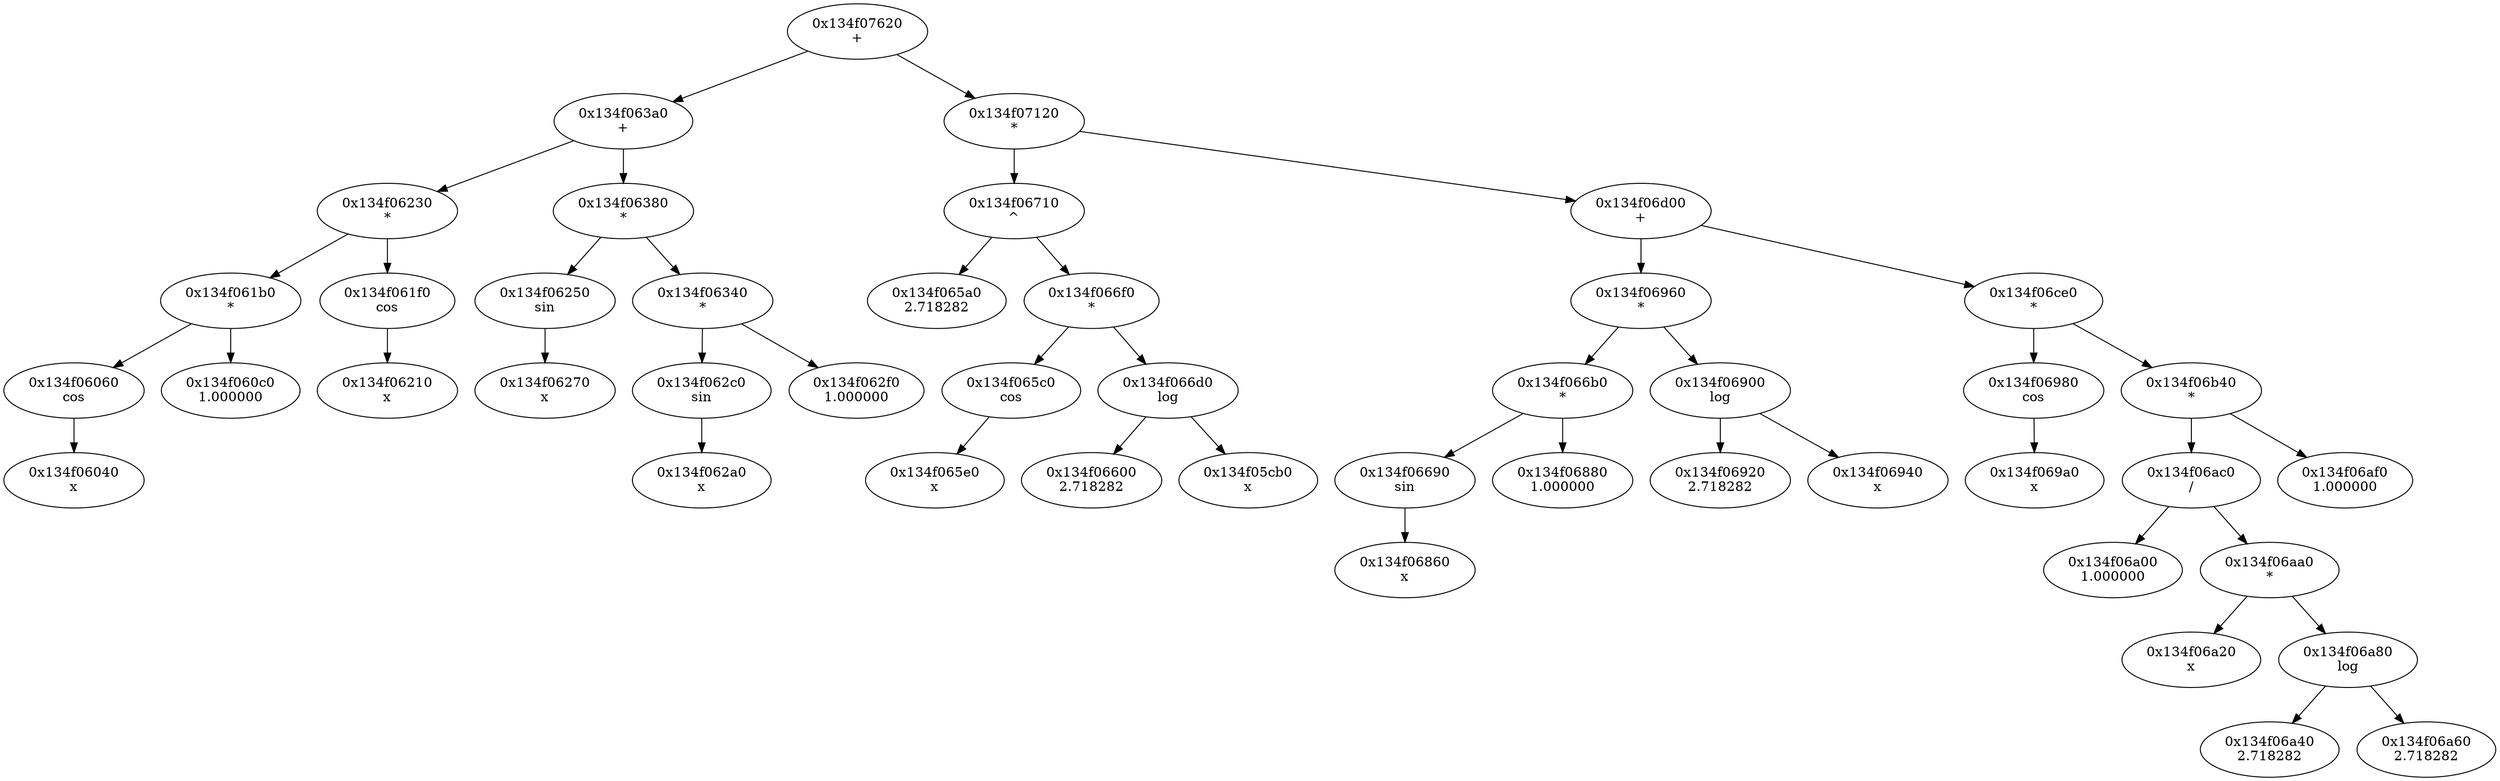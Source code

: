 digraph {
	graph [bb="0,0,2247.9,809.84"];
	node [label="\N"];
	"0x134f07620
+"	[height=0.80532,
		pos="771.23,780.85",
		width=1.7285];
	"0x134f063a0
+"	[height=0.80532,
		pos="559.23,686.87",
		width=1.7138];
	"0x134f07620
+" -> "0x134f063a0
+"	[pos="e,603.76,707.19 726.27,760.35 693.55,746.15 649.07,726.85 614.23,711.74"];
	"0x134f07120
*"	[height=0.80532,
		pos="912.23,686.87",
		width=1.7285];
	"0x134f07620
+" -> "0x134f07120
*"	[pos="e,876.66,711.07 806.81,756.64 825.09,744.71 847.57,730.05 867.06,717.33"];
	"0x134f06230
*"	[height=0.80532,
		pos="346.23,592.89",
		width=1.7285];
	"0x134f063a0
+" -> "0x134f06230
*"	[pos="e,391.08,613.26 514.31,666.48 481.46,652.29 436.7,632.96 401.63,617.81"];
	"0x134f06380
*"	[height=0.80532,
		pos="559.23,592.89",
		width=1.7285];
	"0x134f063a0
+" -> "0x134f06380
*"	[pos="e,559.23,622.3 559.23,657.52 559.23,650 559.23,641.74 559.23,633.74"];
	"0x134f061b0
*"	[height=0.80532,
		pos="204.23,498.91",
		width=1.7285];
	"0x134f06230
*" -> "0x134f061b0
*"	[pos="e,239.73,522.9 310.76,568.91 292.12,556.84 269.08,541.92 249.2,529.04"];
	"0x134f061f0
cos"	[height=0.80532,
		pos="346.23,498.91",
		width=1.6843];
	"0x134f06230
*" -> "0x134f061f0
cos"	[pos="e,346.23,528.32 346.23,563.54 346.23,556.02 346.23,547.76 346.23,539.75"];
	"0x134f06060
cos"	[height=0.80532,
		pos="62.225,404.92",
		width=1.7285];
	"0x134f061b0
*" -> "0x134f06060
cos"	[pos="e,97.732,428.92 168.76,474.93 150.12,462.86 127.08,447.94 107.2,435.06"];
	"0x134f060c0
1.000000"	[height=0.80532,
		pos="204.23,404.92",
		width=1.7138];
	"0x134f061b0
*" -> "0x134f060c0
1.000000"	[pos="e,204.23,434.34 204.23,469.56 204.23,462.04 204.23,453.78 204.23,445.77"];
	"0x134f06040
x"	[height=0.80532,
		pos="62.225,310.94",
		width=1.7285];
	"0x134f06060
cos" -> "0x134f06040
x"	[pos="e,62.225,340.35 62.225,375.57 62.225,368.06 62.225,359.79 62.225,351.79"];
	"0x134f06210
x"	[height=0.80532,
		pos="346.23,404.92",
		width=1.7285];
	"0x134f061f0
cos" -> "0x134f06210
x"	[pos="e,346.23,434.34 346.23,469.56 346.23,462.04 346.23,453.78 346.23,445.77"];
	"0x134f06250
sin"	[height=0.80532,
		pos="488.23,498.91",
		width=1.7285];
	"0x134f06380
*" -> "0x134f06250
sin"	[pos="e,508.72,526.45 538.69,565.28 531.48,555.94 523.26,545.29 515.57,535.34"];
	"0x134f06340
*"	[height=0.80532,
		pos="630.23,498.91",
		width=1.7285];
	"0x134f06380
*" -> "0x134f06340
*"	[pos="e,609.74,526.45 579.76,565.28 586.97,555.94 595.19,545.29 602.88,535.34"];
	"0x134f06270
x"	[height=0.80532,
		pos="488.23,404.92",
		width=1.7285];
	"0x134f06250
sin" -> "0x134f06270
x"	[pos="e,488.23,434.34 488.23,469.56 488.23,462.04 488.23,453.78 488.23,445.77"];
	"0x134f062c0
sin"	[height=0.80532,
		pos="630.23,404.92",
		width=1.7138];
	"0x134f06340
*" -> "0x134f062c0
sin"	[pos="e,630.23,434.34 630.23,469.56 630.23,462.04 630.23,453.78 630.23,445.77"];
	"0x134f062f0
1.000000"	[height=0.80532,
		pos="770.23,404.92",
		width=1.6843];
	"0x134f06340
*" -> "0x134f062f0
1.000000"	[pos="e,735.39,428.81 665.55,474.69 683.85,462.67 706.37,447.88 725.83,435.09"];
	"0x134f062a0
x"	[height=0.80532,
		pos="630.23,310.94",
		width=1.7138];
	"0x134f062c0
sin" -> "0x134f062a0
x"	[pos="e,630.23,340.35 630.23,375.57 630.23,368.06 630.23,359.79 630.23,351.79"];
	"0x134f06710
^"	[height=0.80532,
		pos="912.23,592.89",
		width=1.7285];
	"0x134f07120
*" -> "0x134f06710
^"	[pos="e,912.23,622.3 912.23,657.52 912.23,650 912.23,641.74 912.23,633.74"];
	"0x134f06d00
+"	[height=0.80532,
		pos="1479.2,592.89",
		width=1.7285];
	"0x134f07120
*" -> "0x134f06d00
+"	[pos="e,1421,603.33 970.77,676.37 1076.1,659.29 1297,623.45 1409.8,605.15"];
	"0x134f065a0
2.718282"	[height=0.80532,
		pos="842.23,498.91",
		width=1.7138];
	"0x134f06710
^" -> "0x134f065a0
2.718282"	[pos="e,862.43,526.45 891.98,565.28 884.87,555.94 876.76,545.29 869.19,535.34"];
	"0x134f066f0
*"	[height=0.80532,
		pos="982.23,498.91",
		width=1.6843];
	"0x134f06710
^" -> "0x134f066f0
*"	[pos="e,962.02,526.45 932.47,565.28 939.58,555.94 947.69,545.29 955.26,535.34"];
	"0x134f065c0
cos"	[height=0.80532,
		pos="910.23,404.92",
		width=1.7138];
	"0x134f066f0
*" -> "0x134f065c0
cos"	[pos="e,931,432.47 961.4,471.3 954.09,461.96 945.75,451.31 937.96,441.35"];
	"0x134f066d0
log"	[height=0.80532,
		pos="1052.2,404.92",
		width=1.7285];
	"0x134f066f0
*" -> "0x134f066d0
log"	[pos="e,1031.8,432.79 1002.5,471.3 1009.4,462.13 1017.4,451.71 1024.8,441.92"];
	"0x134f065e0
x"	[height=0.80532,
		pos="840.23,310.94",
		width=1.7138];
	"0x134f065c0
cos" -> "0x134f065e0
x"	[pos="e,860.43,338.49 889.98,377.32 882.87,367.97 874.76,357.32 867.19,347.37"];
	"0x134f06600
2.718282"	[height=0.80532,
		pos="982.23,310.94",
		width=1.7285];
	"0x134f066d0
log" -> "0x134f06600
2.718282"	[pos="e,1002.7,338.8 1032,377.32 1025,368.15 1017.1,357.72 1009.6,347.93"];
	"0x134f05cb0
x"	[height=0.80532,
		pos="1124.2,310.94",
		width=1.7138];
	"0x134f066d0
log" -> "0x134f05cb0
x"	[pos="e,1103.4,338.49 1073.1,377.32 1080.4,367.97 1088.7,357.32 1096.5,347.37"];
	"0x134f06960
*"	[height=0.80532,
		pos="1479.2,498.91",
		width=1.7285];
	"0x134f06d00
+" -> "0x134f06960
*"	[pos="e,1479.2,528.32 1479.2,563.54 1479.2,556.02 1479.2,547.76 1479.2,539.75"];
	"0x134f06ce0
*"	[height=0.80532,
		pos="1833.2,498.91",
		width=1.699];
	"0x134f06d00
+" -> "0x134f06ce0
*"	[pos="e,1780.1,513.71 1533,577.92 1596.4,561.45 1701.6,534.09 1769.2,516.54"];
	"0x134f066b0
*"	[height=0.80532,
		pos="1408.2,404.92",
		width=1.7285];
	"0x134f06960
*" -> "0x134f066b0
*"	[pos="e,1428.7,432.47 1458.7,471.3 1451.5,461.96 1443.3,451.31 1435.6,441.35"];
	"0x134f06900
log"	[height=0.80532,
		pos="1550.2,404.92",
		width=1.7285];
	"0x134f06960
*" -> "0x134f06900
log"	[pos="e,1529.7,432.47 1499.8,471.3 1507,461.96 1515.2,451.31 1522.9,441.35"];
	"0x134f06690
sin"	[height=0.80532,
		pos="1266.2,310.94",
		width=1.7285];
	"0x134f066b0
*" -> "0x134f06690
sin"	[pos="e,1301.7,334.94 1372.8,380.95 1354.1,368.88 1331.1,353.95 1311.2,341.08"];
	"0x134f06880
1.000000"	[height=0.80532,
		pos="1408.2,310.94",
		width=1.7285];
	"0x134f066b0
*" -> "0x134f06880
1.000000"	[pos="e,1408.2,340.35 1408.2,375.57 1408.2,368.06 1408.2,359.79 1408.2,351.79"];
	"0x134f06860
x"	[height=0.80532,
		pos="1266.2,216.96",
		width=1.7285];
	"0x134f06690
sin" -> "0x134f06860
x"	[pos="e,1266.2,246.37 1266.2,281.59 1266.2,274.07 1266.2,265.81 1266.2,257.8"];
	"0x134f06920
2.718282"	[height=0.80532,
		pos="1550.2,310.94",
		width=1.7285];
	"0x134f06900
log" -> "0x134f06920
2.718282"	[pos="e,1550.2,340.35 1550.2,375.57 1550.2,368.06 1550.2,359.79 1550.2,351.79"];
	"0x134f06940
x"	[height=0.80532,
		pos="1692.2,310.94",
		width=1.7285];
	"0x134f06900
log" -> "0x134f06940
x"	[pos="e,1656.7,334.94 1585.7,380.95 1604.3,368.88 1627.4,353.95 1647.2,341.08"];
	"0x134f06980
cos"	[height=0.80532,
		pos="1833.2,404.92",
		width=1.7285];
	"0x134f06ce0
*" -> "0x134f06980
cos"	[pos="e,1833.2,434.34 1833.2,469.56 1833.2,462.04 1833.2,453.78 1833.2,445.77"];
	"0x134f06b40
*"	[height=0.80532,
		pos="1975.2,404.92",
		width=1.7285];
	"0x134f06ce0
*" -> "0x134f06b40
*"	[pos="e,1939.7,428.92 1868.7,474.93 1887.3,462.86 1910.4,447.94 1930.2,435.06"];
	"0x134f069a0
x"	[height=0.80532,
		pos="1834.2,310.94",
		width=1.7138];
	"0x134f06980
cos" -> "0x134f069a0
x"	[pos="e,1833.9,340.35 1833.5,375.57 1833.6,368.06 1833.7,359.79 1833.8,351.79"];
	"0x134f06ac0
/"	[height=0.80532,
		pos="1975.2,310.94",
		width=1.699];
	"0x134f06b40
*" -> "0x134f06ac0
/"	[pos="e,1975.2,340.35 1975.2,375.57 1975.2,368.06 1975.2,359.79 1975.2,351.79"];
	"0x134f06af0
1.000000"	[height=0.80532,
		pos="2114.2,310.94",
		width=1.6696];
	"0x134f06b40
*" -> "0x134f06af0
1.000000"	[pos="e,2079.6,334.82 2010.3,380.71 2028.5,368.69 2050.8,353.89 2070.1,341.11"];
	"0x134f06a00
1.000000"	[height=0.80532,
		pos="1904.2,216.96",
		width=1.7138];
	"0x134f06ac0
/" -> "0x134f06a00
1.000000"	[pos="e,1924.7,244.5 1954.7,283.33 1947.5,273.99 1939.3,263.34 1931.6,253.39"];
	"0x134f06aa0
*"	[height=0.80532,
		pos="2045.2,216.96",
		width=1.699];
	"0x134f06ac0
/" -> "0x134f06aa0
*"	[pos="e,2025,244.5 1995.5,283.33 2002.6,273.99 2010.7,263.34 2018.3,253.39"];
	"0x134f06a20
x"	[height=0.80532,
		pos="1975.2,122.97",
		width=1.7138];
	"0x134f06aa0
*" -> "0x134f06a20
x"	[pos="e,1995.4,150.52 2025,189.35 2017.9,180.01 2009.8,169.36 2002.2,159.41"];
	"0x134f06a80
log"	[height=0.80532,
		pos="2116.2,122.97",
		width=1.7138];
	"0x134f06aa0
*" -> "0x134f06a80
log"	[pos="e,2095.7,150.52 2065.8,189.35 2073,180.01 2081.2,169.36 2088.9,159.41"];
	"0x134f06a40
2.718282"	[height=0.80532,
		pos="2045.2,28.991",
		width=1.7138];
	"0x134f06a80
log" -> "0x134f06a40
2.718282"	[pos="e,2065.7,56.537 2095.7,95.369 2088.5,86.026 2080.3,75.376 2072.6,65.423"];
	"0x134f06a60
2.718282"	[height=0.80532,
		pos="2186.2,28.991",
		width=1.7138];
	"0x134f06a80
log" -> "0x134f06a60
2.718282"	[pos="e,2166,56.537 2136.5,95.369 2143.6,86.026 2151.7,75.376 2159.3,65.423"];
}
